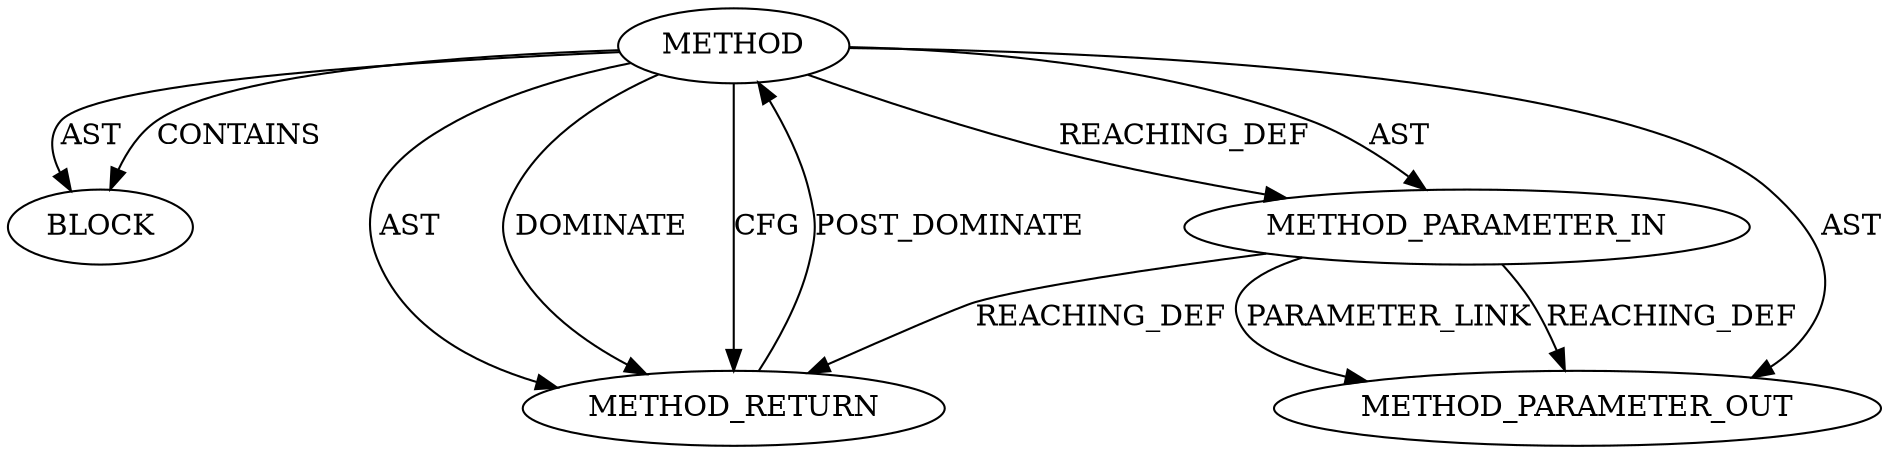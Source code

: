 digraph {
  12617 [label=BLOCK ORDER=1 ARGUMENT_INDEX=1 CODE="<empty>" TYPE_FULL_NAME="ANY"]
  12615 [label=METHOD AST_PARENT_TYPE="NAMESPACE_BLOCK" AST_PARENT_FULL_NAME="<global>" ORDER=0 CODE="<empty>" FULL_NAME="from_msgr" IS_EXTERNAL=true FILENAME="<empty>" SIGNATURE="" NAME="from_msgr"]
  12618 [label=METHOD_RETURN ORDER=2 CODE="RET" TYPE_FULL_NAME="ANY" EVALUATION_STRATEGY="BY_VALUE"]
  13491 [label=METHOD_PARAMETER_OUT ORDER=1 CODE="p1" IS_VARIADIC=false TYPE_FULL_NAME="ANY" EVALUATION_STRATEGY="BY_VALUE" INDEX=1 NAME="p1"]
  12616 [label=METHOD_PARAMETER_IN ORDER=1 CODE="p1" IS_VARIADIC=false TYPE_FULL_NAME="ANY" EVALUATION_STRATEGY="BY_VALUE" INDEX=1 NAME="p1"]
  12615 -> 12617 [label=CONTAINS ]
  12615 -> 12618 [label=AST ]
  12616 -> 12618 [label=REACHING_DEF VARIABLE="p1"]
  12615 -> 12618 [label=DOMINATE ]
  12616 -> 13491 [label=PARAMETER_LINK ]
  12615 -> 13491 [label=AST ]
  12615 -> 12617 [label=AST ]
  12616 -> 13491 [label=REACHING_DEF VARIABLE="p1"]
  12615 -> 12616 [label=REACHING_DEF VARIABLE=""]
  12615 -> 12616 [label=AST ]
  12618 -> 12615 [label=POST_DOMINATE ]
  12615 -> 12618 [label=CFG ]
}
